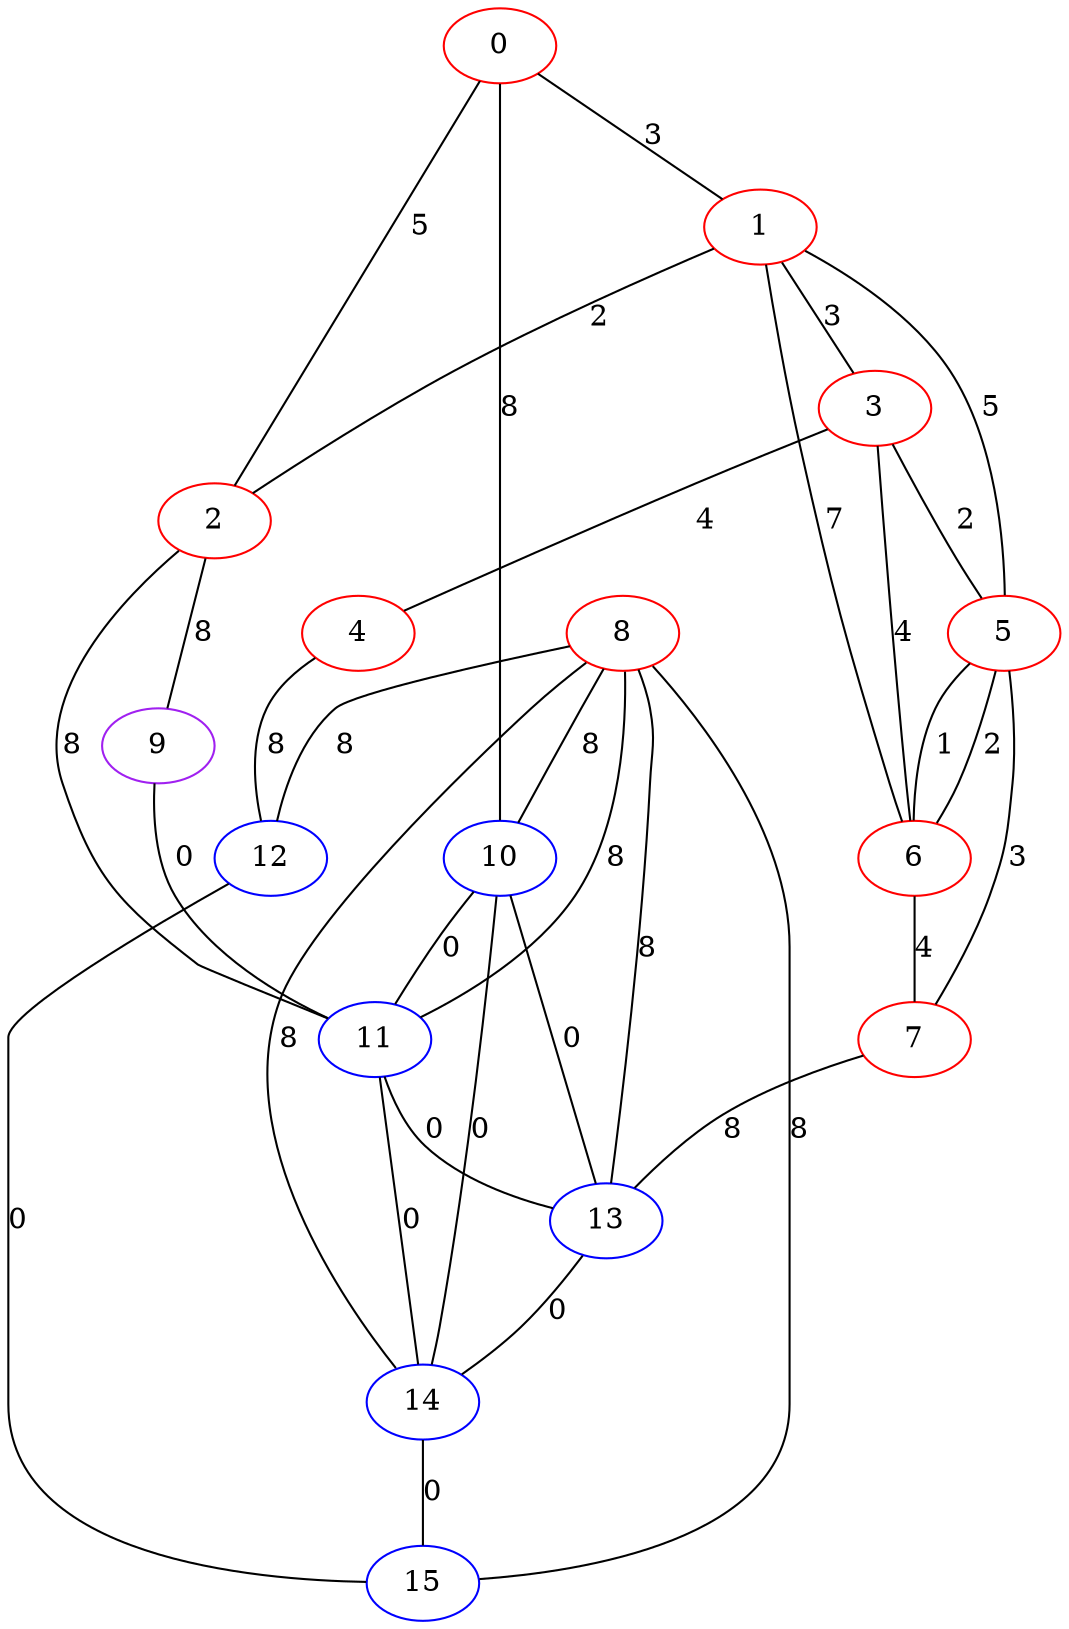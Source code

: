 graph "" {
0 [color=red, weight=1];
1 [color=red, weight=1];
2 [color=red, weight=1];
3 [color=red, weight=1];
4 [color=red, weight=1];
5 [color=red, weight=1];
6 [color=red, weight=1];
7 [color=red, weight=1];
8 [color=red, weight=1];
9 [color=purple, weight=4];
10 [color=blue, weight=3];
11 [color=blue, weight=3];
12 [color=blue, weight=3];
13 [color=blue, weight=3];
14 [color=blue, weight=3];
15 [color=blue, weight=3];
0 -- 1  [key=0, label=3];
0 -- 2  [key=0, label=5];
0 -- 10  [key=0, label=8];
1 -- 2  [key=0, label=2];
1 -- 3  [key=0, label=3];
1 -- 5  [key=0, label=5];
1 -- 6  [key=0, label=7];
2 -- 11  [key=0, label=8];
2 -- 9  [key=0, label=8];
3 -- 4  [key=0, label=4];
3 -- 5  [key=0, label=2];
3 -- 6  [key=0, label=4];
4 -- 12  [key=0, label=8];
5 -- 6  [key=0, label=2];
5 -- 6  [key=1, label=1];
5 -- 7  [key=0, label=3];
6 -- 7  [key=0, label=4];
7 -- 13  [key=0, label=8];
8 -- 10  [key=0, label=8];
8 -- 11  [key=0, label=8];
8 -- 12  [key=0, label=8];
8 -- 13  [key=0, label=8];
8 -- 14  [key=0, label=8];
8 -- 15  [key=0, label=8];
9 -- 11  [key=0, label=0];
10 -- 11  [key=0, label=0];
10 -- 13  [key=0, label=0];
10 -- 14  [key=0, label=0];
11 -- 13  [key=0, label=0];
11 -- 14  [key=0, label=0];
12 -- 15  [key=0, label=0];
13 -- 14  [key=0, label=0];
14 -- 15  [key=0, label=0];
}
